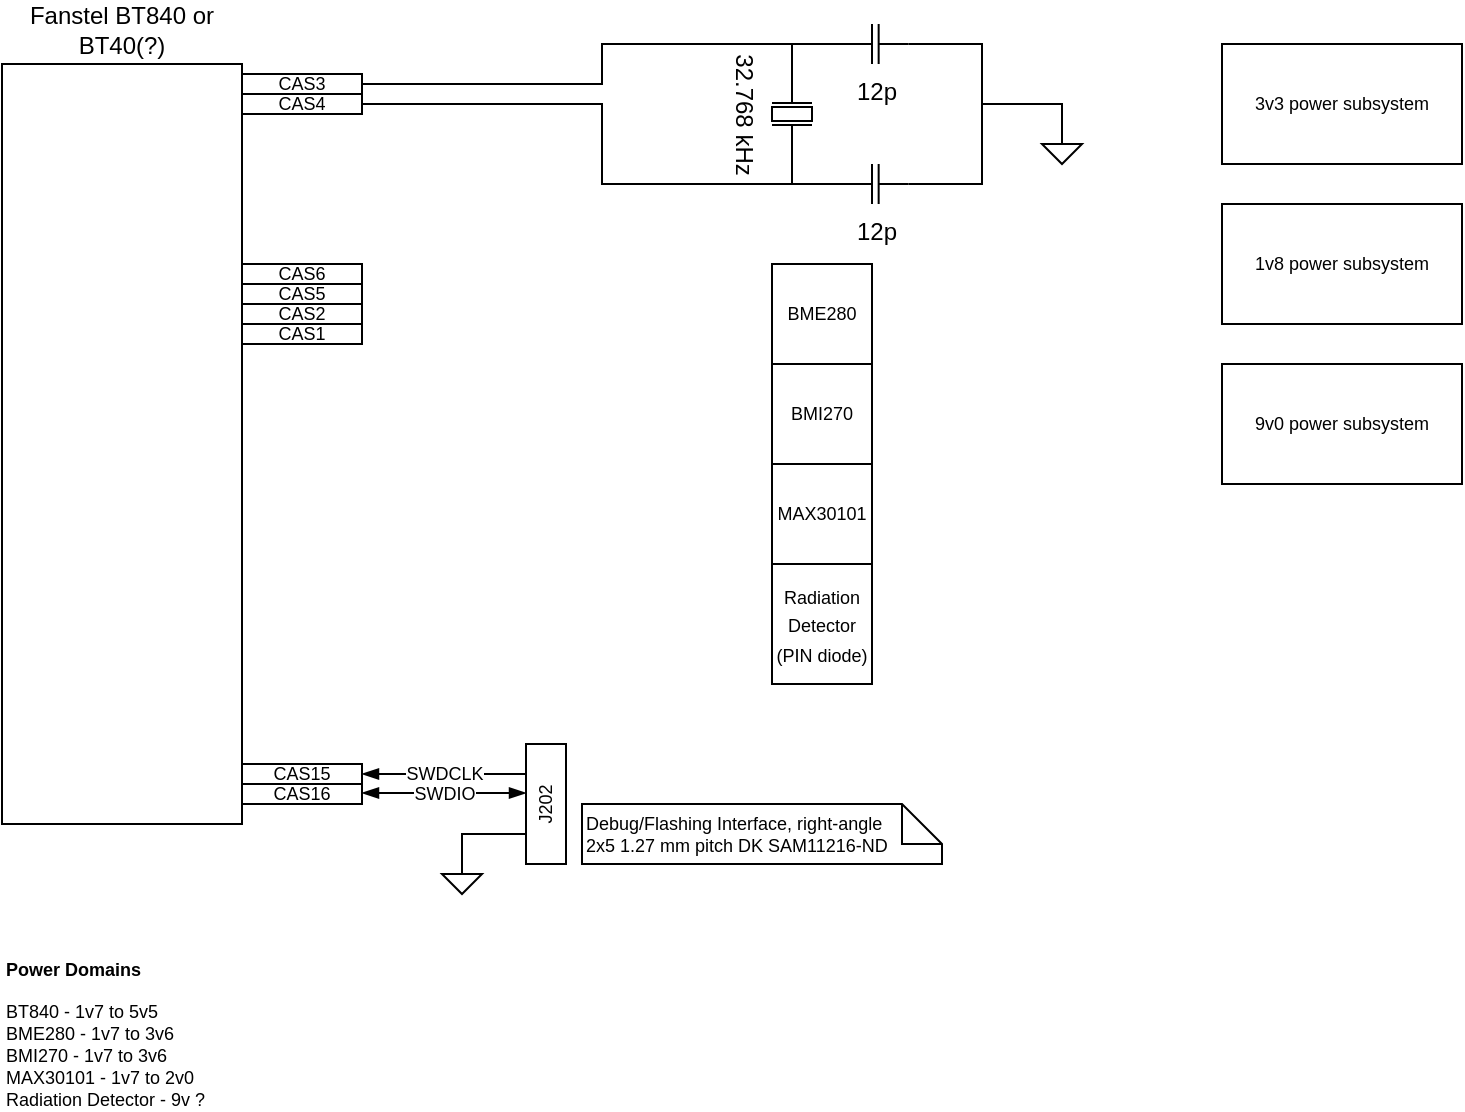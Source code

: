 <mxfile version="20.8.20" type="github">
  <diagram name="Page-1" id="1_VBY31vtWC5b1pm4Qgb">
    <mxGraphModel dx="1435" dy="902" grid="1" gridSize="10" guides="1" tooltips="1" connect="1" arrows="1" fold="1" page="1" pageScale="1" pageWidth="850" pageHeight="1100" math="0" shadow="0">
      <root>
        <mxCell id="0" />
        <mxCell id="1" parent="0" />
        <mxCell id="GcOYVShA0cxW18WvW7lh-1" value="Fanstel BT840 or BT40(?)" style="rounded=0;whiteSpace=wrap;html=1;align=center;labelPosition=center;verticalLabelPosition=top;verticalAlign=bottom;" parent="1" vertex="1">
          <mxGeometry x="40" y="80" width="120" height="380" as="geometry" />
        </mxCell>
        <mxCell id="GcOYVShA0cxW18WvW7lh-15" style="edgeStyle=elbowEdgeStyle;rounded=0;orthogonalLoop=1;jettySize=auto;html=1;exitX=0;exitY=0.5;exitDx=0;exitDy=0;exitPerimeter=0;fontSize=9;endArrow=none;endFill=0;" parent="1" source="GcOYVShA0cxW18WvW7lh-2" edge="1">
          <mxGeometry relative="1" as="geometry">
            <mxPoint x="435" y="70" as="targetPoint" />
          </mxGeometry>
        </mxCell>
        <mxCell id="GcOYVShA0cxW18WvW7lh-16" style="edgeStyle=elbowEdgeStyle;rounded=0;orthogonalLoop=1;jettySize=auto;html=1;exitX=1;exitY=0.5;exitDx=0;exitDy=0;exitPerimeter=0;fontSize=9;endArrow=none;endFill=0;" parent="1" source="GcOYVShA0cxW18WvW7lh-2" edge="1">
          <mxGeometry relative="1" as="geometry">
            <mxPoint x="435" y="140" as="targetPoint" />
          </mxGeometry>
        </mxCell>
        <mxCell id="GcOYVShA0cxW18WvW7lh-2" value="32.768 kHz" style="pointerEvents=1;verticalLabelPosition=bottom;shadow=0;dashed=0;align=center;html=1;verticalAlign=top;shape=mxgraph.electrical.miscellaneous.crystal_1;rotation=90;" parent="1" vertex="1">
          <mxGeometry x="410" y="95" width="50" height="20" as="geometry" />
        </mxCell>
        <mxCell id="GcOYVShA0cxW18WvW7lh-3" value="12p" style="pointerEvents=1;verticalLabelPosition=bottom;shadow=0;dashed=0;align=center;html=1;verticalAlign=top;shape=mxgraph.electrical.capacitors.capacitor_1;" parent="1" vertex="1">
          <mxGeometry x="460" y="130" width="33.33" height="20" as="geometry" />
        </mxCell>
        <mxCell id="GcOYVShA0cxW18WvW7lh-12" style="edgeStyle=elbowEdgeStyle;rounded=0;orthogonalLoop=1;jettySize=auto;html=1;exitX=1;exitY=0.5;exitDx=0;exitDy=0;exitPerimeter=0;fontSize=9;endArrow=none;endFill=0;entryX=1;entryY=0.5;entryDx=0;entryDy=0;entryPerimeter=0;" parent="1" source="GcOYVShA0cxW18WvW7lh-5" target="GcOYVShA0cxW18WvW7lh-3" edge="1">
          <mxGeometry relative="1" as="geometry">
            <mxPoint x="540" y="130" as="targetPoint" />
            <Array as="points">
              <mxPoint x="530" y="100" />
            </Array>
          </mxGeometry>
        </mxCell>
        <mxCell id="GcOYVShA0cxW18WvW7lh-5" value="12p" style="pointerEvents=1;verticalLabelPosition=bottom;shadow=0;dashed=0;align=center;html=1;verticalAlign=top;shape=mxgraph.electrical.capacitors.capacitor_1;" parent="1" vertex="1">
          <mxGeometry x="460" y="60" width="33.33" height="20" as="geometry" />
        </mxCell>
        <mxCell id="GcOYVShA0cxW18WvW7lh-10" style="edgeStyle=elbowEdgeStyle;rounded=0;orthogonalLoop=1;jettySize=auto;html=1;exitX=1;exitY=0.5;exitDx=0;exitDy=0;entryX=0;entryY=0.5;entryDx=0;entryDy=0;entryPerimeter=0;fontSize=9;endArrow=none;endFill=0;" parent="1" source="GcOYVShA0cxW18WvW7lh-8" target="GcOYVShA0cxW18WvW7lh-5" edge="1">
          <mxGeometry relative="1" as="geometry" />
        </mxCell>
        <mxCell id="GcOYVShA0cxW18WvW7lh-8" value="CAS3" style="rounded=0;whiteSpace=wrap;html=1;fontSize=9;" parent="1" vertex="1">
          <mxGeometry x="160" y="85" width="60" height="10" as="geometry" />
        </mxCell>
        <mxCell id="GcOYVShA0cxW18WvW7lh-11" style="edgeStyle=elbowEdgeStyle;rounded=0;orthogonalLoop=1;jettySize=auto;html=1;exitX=1;exitY=0.5;exitDx=0;exitDy=0;entryX=0;entryY=0.5;entryDx=0;entryDy=0;entryPerimeter=0;fontSize=9;endArrow=none;endFill=0;" parent="1" source="GcOYVShA0cxW18WvW7lh-9" target="GcOYVShA0cxW18WvW7lh-3" edge="1">
          <mxGeometry relative="1" as="geometry" />
        </mxCell>
        <mxCell id="GcOYVShA0cxW18WvW7lh-9" value="CAS4" style="rounded=0;whiteSpace=wrap;html=1;fontSize=9;" parent="1" vertex="1">
          <mxGeometry x="160" y="95" width="60" height="10" as="geometry" />
        </mxCell>
        <mxCell id="GcOYVShA0cxW18WvW7lh-14" style="edgeStyle=elbowEdgeStyle;rounded=0;orthogonalLoop=1;jettySize=auto;html=1;exitX=0.5;exitY=0;exitDx=0;exitDy=0;exitPerimeter=0;fontSize=9;endArrow=none;endFill=0;" parent="1" source="GcOYVShA0cxW18WvW7lh-13" edge="1">
          <mxGeometry relative="1" as="geometry">
            <mxPoint x="530" y="100" as="targetPoint" />
            <Array as="points">
              <mxPoint x="570" y="110" />
            </Array>
          </mxGeometry>
        </mxCell>
        <mxCell id="GcOYVShA0cxW18WvW7lh-13" value="" style="pointerEvents=1;verticalLabelPosition=bottom;shadow=0;dashed=0;align=center;html=1;verticalAlign=top;shape=mxgraph.electrical.signal_sources.signal_ground;fontSize=9;" parent="1" vertex="1">
          <mxGeometry x="560" y="115" width="20" height="15" as="geometry" />
        </mxCell>
        <mxCell id="GcOYVShA0cxW18WvW7lh-18" value="BME280" style="whiteSpace=wrap;html=1;aspect=fixed;fontSize=9;" parent="1" vertex="1">
          <mxGeometry x="425" y="180" width="50" height="50" as="geometry" />
        </mxCell>
        <mxCell id="GcOYVShA0cxW18WvW7lh-20" value="CAS1" style="rounded=0;whiteSpace=wrap;html=1;fontSize=9;" parent="1" vertex="1">
          <mxGeometry x="160" y="210" width="60" height="10" as="geometry" />
        </mxCell>
        <mxCell id="GcOYVShA0cxW18WvW7lh-21" value="CAS2" style="rounded=0;whiteSpace=wrap;html=1;fontSize=9;" parent="1" vertex="1">
          <mxGeometry x="160" y="200" width="60" height="10" as="geometry" />
        </mxCell>
        <mxCell id="GcOYVShA0cxW18WvW7lh-22" value="CAS5" style="rounded=0;whiteSpace=wrap;html=1;fontSize=9;" parent="1" vertex="1">
          <mxGeometry x="160" y="190" width="60" height="10" as="geometry" />
        </mxCell>
        <mxCell id="GcOYVShA0cxW18WvW7lh-23" value="CAS6" style="rounded=0;whiteSpace=wrap;html=1;fontSize=9;" parent="1" vertex="1">
          <mxGeometry x="160" y="180" width="60" height="10" as="geometry" />
        </mxCell>
        <mxCell id="GcOYVShA0cxW18WvW7lh-28" value="BMI270" style="whiteSpace=wrap;html=1;aspect=fixed;fontSize=9;" parent="1" vertex="1">
          <mxGeometry x="425" y="230" width="50" height="50" as="geometry" />
        </mxCell>
        <mxCell id="GcOYVShA0cxW18WvW7lh-29" value="MAX30101" style="whiteSpace=wrap;html=1;aspect=fixed;fontSize=9;" parent="1" vertex="1">
          <mxGeometry x="425" y="280" width="50" height="50" as="geometry" />
        </mxCell>
        <mxCell id="GcOYVShA0cxW18WvW7lh-30" value="CAS16" style="rounded=0;whiteSpace=wrap;html=1;fontSize=9;" parent="1" vertex="1">
          <mxGeometry x="160" y="440" width="60" height="10" as="geometry" />
        </mxCell>
        <mxCell id="GcOYVShA0cxW18WvW7lh-31" value="CAS15" style="rounded=0;whiteSpace=wrap;html=1;fontSize=9;" parent="1" vertex="1">
          <mxGeometry x="160" y="430" width="60" height="10" as="geometry" />
        </mxCell>
        <mxCell id="GcOYVShA0cxW18WvW7lh-33" value="SWDCLK" style="edgeStyle=elbowEdgeStyle;rounded=0;orthogonalLoop=1;jettySize=auto;html=1;exitX=0;exitY=0.25;exitDx=0;exitDy=0;entryX=1;entryY=0.5;entryDx=0;entryDy=0;fontSize=9;endArrow=blockThin;endFill=1;startArrow=none;startFill=0;" parent="1" source="GcOYVShA0cxW18WvW7lh-32" target="GcOYVShA0cxW18WvW7lh-31" edge="1">
          <mxGeometry relative="1" as="geometry" />
        </mxCell>
        <mxCell id="GcOYVShA0cxW18WvW7lh-32" value="J202" style="rounded=0;whiteSpace=wrap;html=1;fontSize=9;horizontal=0;" parent="1" vertex="1">
          <mxGeometry x="302" y="420" width="20" height="60" as="geometry" />
        </mxCell>
        <mxCell id="GcOYVShA0cxW18WvW7lh-34" value="SWDIO" style="edgeStyle=elbowEdgeStyle;rounded=0;orthogonalLoop=1;jettySize=auto;html=1;exitX=0;exitY=0.25;exitDx=0;exitDy=0;entryX=1;entryY=0.5;entryDx=0;entryDy=0;fontSize=9;endArrow=blockThin;endFill=1;startArrow=blockThin;startFill=1;elbow=horizontal;" parent="1" edge="1">
          <mxGeometry relative="1" as="geometry">
            <mxPoint x="302" y="444.5" as="sourcePoint" />
            <mxPoint x="220" y="444.5" as="targetPoint" />
          </mxGeometry>
        </mxCell>
        <mxCell id="GcOYVShA0cxW18WvW7lh-36" style="edgeStyle=elbowEdgeStyle;rounded=0;orthogonalLoop=1;jettySize=auto;html=1;exitX=0.5;exitY=0;exitDx=0;exitDy=0;exitPerimeter=0;entryX=0;entryY=0.75;entryDx=0;entryDy=0;fontSize=9;startArrow=none;startFill=0;endArrow=none;endFill=0;" parent="1" source="GcOYVShA0cxW18WvW7lh-35" target="GcOYVShA0cxW18WvW7lh-32" edge="1">
          <mxGeometry relative="1" as="geometry">
            <Array as="points">
              <mxPoint x="270" y="470" />
            </Array>
          </mxGeometry>
        </mxCell>
        <mxCell id="GcOYVShA0cxW18WvW7lh-35" value="" style="pointerEvents=1;verticalLabelPosition=bottom;shadow=0;dashed=0;align=center;html=1;verticalAlign=top;shape=mxgraph.electrical.signal_sources.signal_ground;fontSize=9;" parent="1" vertex="1">
          <mxGeometry x="260" y="480" width="20" height="15" as="geometry" />
        </mxCell>
        <mxCell id="GcOYVShA0cxW18WvW7lh-38" value="Debug/Flashing Interface, right-angle&lt;br style=&quot;border-color: var(--border-color);&quot;&gt;&lt;span style=&quot;&quot;&gt;2x5 1.27 mm pitch DK&amp;nbsp;&lt;/span&gt;SAM11216-ND" style="shape=note;size=20;whiteSpace=wrap;html=1;fontSize=9;align=left;" parent="1" vertex="1">
          <mxGeometry x="330" y="450" width="180" height="30" as="geometry" />
        </mxCell>
        <mxCell id="8WGUGqrqhZf74inOArIn-1" value="&lt;font style=&quot;font-size: 9px;&quot;&gt;Radiation Detector (PIN diode)&lt;/font&gt;" style="rounded=0;whiteSpace=wrap;html=1;" vertex="1" parent="1">
          <mxGeometry x="425" y="330" width="50" height="60" as="geometry" />
        </mxCell>
        <mxCell id="8WGUGqrqhZf74inOArIn-2" value="3v3 power subsystem" style="rounded=0;whiteSpace=wrap;html=1;fontSize=9;" vertex="1" parent="1">
          <mxGeometry x="650" y="70" width="120" height="60" as="geometry" />
        </mxCell>
        <mxCell id="8WGUGqrqhZf74inOArIn-3" value="1v8 power subsystem" style="rounded=0;whiteSpace=wrap;html=1;fontSize=9;" vertex="1" parent="1">
          <mxGeometry x="650" y="150" width="120" height="60" as="geometry" />
        </mxCell>
        <mxCell id="8WGUGqrqhZf74inOArIn-4" value="&lt;b&gt;Power Domains&lt;br&gt;&lt;/b&gt;&lt;br&gt;BT840 - 1v7 to 5v5&lt;br&gt;BME280 - 1v7 to 3v6&lt;br&gt;BMI270 - 1v7 to 3v6&lt;br&gt;MAX30101 - 1v7 to 2v0&lt;br&gt;Radiation Detector - 9v ?" style="text;html=1;strokeColor=none;fillColor=none;align=left;verticalAlign=middle;whiteSpace=wrap;rounded=0;fontSize=9;" vertex="1" parent="1">
          <mxGeometry x="40" y="530" width="130" height="70" as="geometry" />
        </mxCell>
        <mxCell id="8WGUGqrqhZf74inOArIn-5" value="9v0 power subsystem" style="rounded=0;whiteSpace=wrap;html=1;fontSize=9;" vertex="1" parent="1">
          <mxGeometry x="650" y="230" width="120" height="60" as="geometry" />
        </mxCell>
      </root>
    </mxGraphModel>
  </diagram>
</mxfile>

